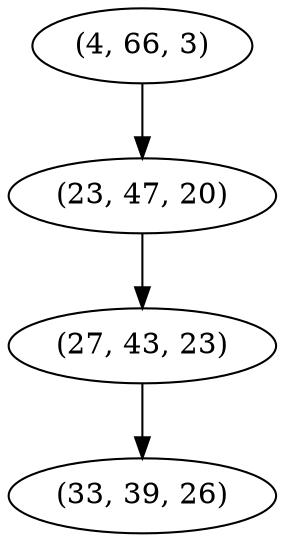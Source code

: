 digraph tree {
    "(4, 66, 3)";
    "(23, 47, 20)";
    "(27, 43, 23)";
    "(33, 39, 26)";
    "(4, 66, 3)" -> "(23, 47, 20)";
    "(23, 47, 20)" -> "(27, 43, 23)";
    "(27, 43, 23)" -> "(33, 39, 26)";
}
